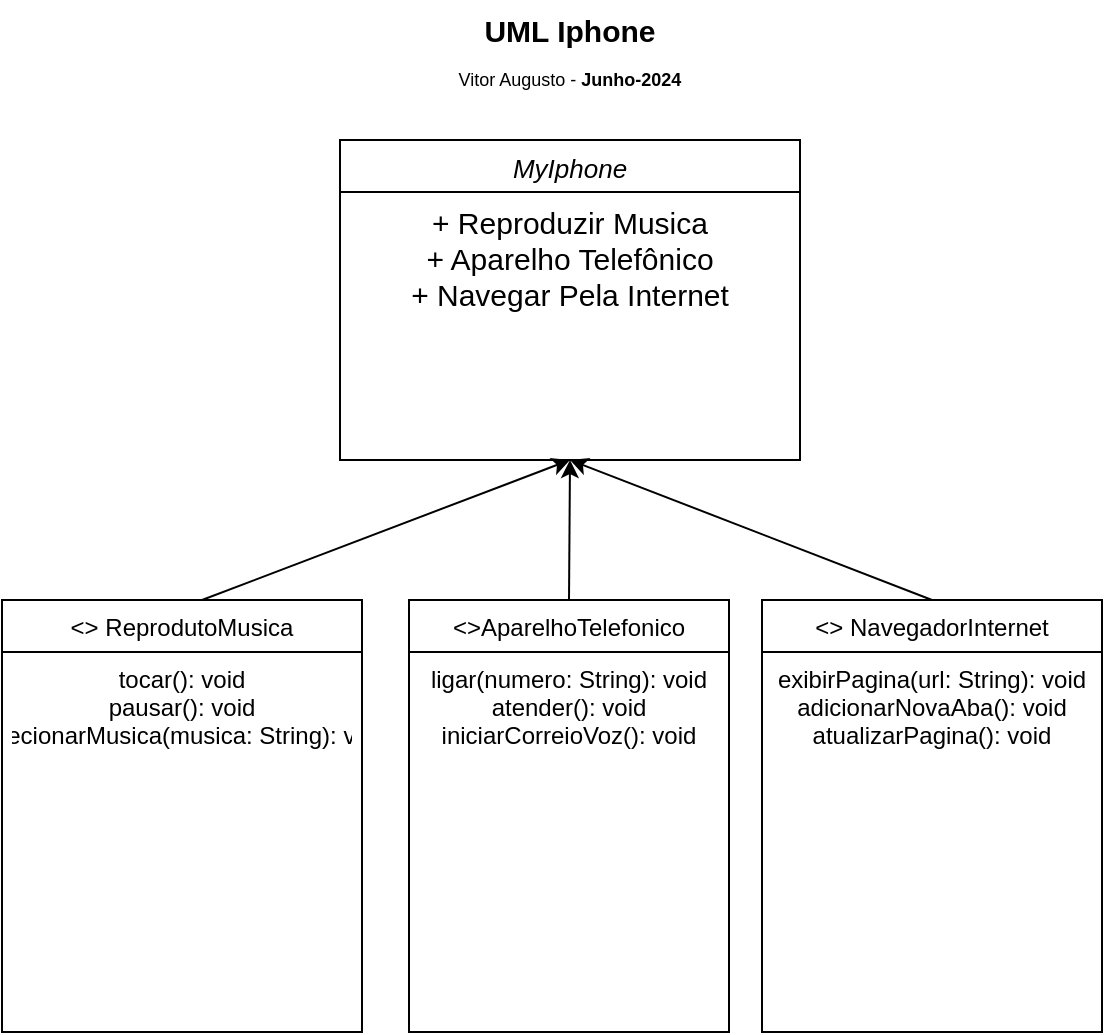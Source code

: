 <mxfile version="24.5.3" type="device">
  <diagram id="C5RBs43oDa-KdzZeNtuy" name="Page-1">
    <mxGraphModel dx="1016" dy="607" grid="1" gridSize="10" guides="1" tooltips="1" connect="1" arrows="1" fold="1" page="1" pageScale="1" pageWidth="827" pageHeight="1169" math="0" shadow="0">
      <root>
        <mxCell id="WIyWlLk6GJQsqaUBKTNV-0" />
        <mxCell id="WIyWlLk6GJQsqaUBKTNV-1" parent="WIyWlLk6GJQsqaUBKTNV-0" />
        <mxCell id="zkfFHV4jXpPFQw0GAbJ--0" value="MyIphone" style="swimlane;fontStyle=2;align=center;verticalAlign=top;childLayout=stackLayout;horizontal=1;startSize=26;horizontalStack=0;resizeParent=1;resizeLast=0;collapsible=1;marginBottom=0;rounded=0;shadow=0;strokeWidth=1;fontSize=13;" parent="WIyWlLk6GJQsqaUBKTNV-1" vertex="1">
          <mxGeometry x="299" y="130" width="230" height="160" as="geometry">
            <mxRectangle x="230" y="140" width="160" height="26" as="alternateBounds" />
          </mxGeometry>
        </mxCell>
        <mxCell id="zkfFHV4jXpPFQw0GAbJ--1" value="+ Reproduzir Musica&#xa;+ Aparelho Telefônico&#xa;+ Navegar Pela Internet" style="text;align=center;verticalAlign=top;spacingLeft=4;spacingRight=4;overflow=hidden;rotatable=0;points=[[0,0.5],[1,0.5]];portConstraint=eastwest;fontSize=15;" parent="zkfFHV4jXpPFQw0GAbJ--0" vertex="1">
          <mxGeometry y="26" width="230" height="114" as="geometry" />
        </mxCell>
        <mxCell id="zkfFHV4jXpPFQw0GAbJ--17" value="&lt;&gt; ReprodutoMusica" style="swimlane;fontStyle=0;align=center;verticalAlign=top;childLayout=stackLayout;horizontal=1;startSize=26;horizontalStack=0;resizeParent=1;resizeLast=0;collapsible=1;marginBottom=0;rounded=0;shadow=0;strokeWidth=1;" parent="WIyWlLk6GJQsqaUBKTNV-1" vertex="1">
          <mxGeometry x="130" y="360" width="180" height="216" as="geometry">
            <mxRectangle x="550" y="140" width="160" height="26" as="alternateBounds" />
          </mxGeometry>
        </mxCell>
        <mxCell id="zkfFHV4jXpPFQw0GAbJ--19" value="tocar(): void&#xa;pausar(): void&#xa;selecionarMusica(musica: String): void" style="text;align=center;verticalAlign=top;spacingLeft=4;spacingRight=4;overflow=hidden;rotatable=0;points=[[0,0.5],[1,0.5]];portConstraint=eastwest;rounded=0;shadow=0;html=0;" parent="zkfFHV4jXpPFQw0GAbJ--17" vertex="1">
          <mxGeometry y="26" width="180" height="124" as="geometry" />
        </mxCell>
        <mxCell id="kVwVIJCpEJq5whCF8Gf6-0" value="&lt;&gt;AparelhoTelefonico" style="swimlane;fontStyle=0;align=center;verticalAlign=top;childLayout=stackLayout;horizontal=1;startSize=26;horizontalStack=0;resizeParent=1;resizeLast=0;collapsible=1;marginBottom=0;rounded=0;shadow=0;strokeWidth=1;" vertex="1" parent="WIyWlLk6GJQsqaUBKTNV-1">
          <mxGeometry x="333.5" y="360" width="160" height="216" as="geometry">
            <mxRectangle x="550" y="140" width="160" height="26" as="alternateBounds" />
          </mxGeometry>
        </mxCell>
        <mxCell id="kVwVIJCpEJq5whCF8Gf6-1" value="ligar(numero: String): void&#xa;atender(): void&#xa;iniciarCorreioVoz(): void" style="text;align=center;verticalAlign=top;spacingLeft=4;spacingRight=4;overflow=hidden;rotatable=0;points=[[0,0.5],[1,0.5]];portConstraint=eastwest;" vertex="1" parent="kVwVIJCpEJq5whCF8Gf6-0">
          <mxGeometry y="26" width="160" height="64" as="geometry" />
        </mxCell>
        <mxCell id="kVwVIJCpEJq5whCF8Gf6-9" value="&lt;&gt; NavegadorInternet" style="swimlane;fontStyle=0;align=center;verticalAlign=top;childLayout=stackLayout;horizontal=1;startSize=26;horizontalStack=0;resizeParent=1;resizeLast=0;collapsible=1;marginBottom=0;rounded=0;shadow=0;strokeWidth=1;" vertex="1" parent="WIyWlLk6GJQsqaUBKTNV-1">
          <mxGeometry x="510" y="360" width="170" height="216" as="geometry">
            <mxRectangle x="550" y="140" width="160" height="26" as="alternateBounds" />
          </mxGeometry>
        </mxCell>
        <mxCell id="kVwVIJCpEJq5whCF8Gf6-10" value="exibirPagina(url: String): void&#xa;adicionarNovaAba(): void&#xa;atualizarPagina(): void" style="text;align=center;verticalAlign=top;spacingLeft=4;spacingRight=4;overflow=hidden;rotatable=0;points=[[0,0.5],[1,0.5]];portConstraint=eastwest;" vertex="1" parent="kVwVIJCpEJq5whCF8Gf6-9">
          <mxGeometry y="26" width="170" height="114" as="geometry" />
        </mxCell>
        <mxCell id="kVwVIJCpEJq5whCF8Gf6-20" value="" style="endArrow=classic;html=1;rounded=0;exitX=0.5;exitY=0;exitDx=0;exitDy=0;" edge="1" parent="WIyWlLk6GJQsqaUBKTNV-1" source="kVwVIJCpEJq5whCF8Gf6-0">
          <mxGeometry width="50" height="50" relative="1" as="geometry">
            <mxPoint x="400" y="380" as="sourcePoint" />
            <mxPoint x="414" y="290" as="targetPoint" />
          </mxGeometry>
        </mxCell>
        <mxCell id="kVwVIJCpEJq5whCF8Gf6-21" value="" style="endArrow=classic;html=1;rounded=0;entryX=0.5;entryY=1;entryDx=0;entryDy=0;" edge="1" parent="WIyWlLk6GJQsqaUBKTNV-1" target="zkfFHV4jXpPFQw0GAbJ--0">
          <mxGeometry width="50" height="50" relative="1" as="geometry">
            <mxPoint x="230" y="360" as="sourcePoint" />
            <mxPoint x="280" y="310" as="targetPoint" />
          </mxGeometry>
        </mxCell>
        <mxCell id="kVwVIJCpEJq5whCF8Gf6-22" value="" style="endArrow=classic;html=1;rounded=0;exitX=0.5;exitY=0;exitDx=0;exitDy=0;entryX=0.5;entryY=1;entryDx=0;entryDy=0;" edge="1" parent="WIyWlLk6GJQsqaUBKTNV-1" source="kVwVIJCpEJq5whCF8Gf6-9" target="zkfFHV4jXpPFQw0GAbJ--0">
          <mxGeometry width="50" height="50" relative="1" as="geometry">
            <mxPoint x="450" y="390" as="sourcePoint" />
            <mxPoint x="420" y="300" as="targetPoint" />
          </mxGeometry>
        </mxCell>
        <mxCell id="kVwVIJCpEJq5whCF8Gf6-23" value="&lt;h1 style=&quot;margin-top: 0px; font-size: 15px;&quot;&gt;&lt;span style=&quot;background-color: initial;&quot;&gt;&lt;font style=&quot;font-size: 15px;&quot;&gt;UML Iphone&lt;/font&gt;&lt;/span&gt;&lt;/h1&gt;&lt;h1 style=&quot;margin-top: 0px; font-size: 9px;&quot;&gt;&lt;font style=&quot;font-size: 9px;&quot;&gt;&lt;span style=&quot;background-color: initial; font-weight: normal;&quot;&gt;&lt;font style=&quot;font-size: 9px;&quot;&gt;Vitor Augusto -&amp;nbsp;&lt;/font&gt;&lt;/span&gt;&lt;/font&gt;Junho-2024&lt;/h1&gt;" style="text;html=1;whiteSpace=wrap;overflow=hidden;rounded=0;align=center;" vertex="1" parent="WIyWlLk6GJQsqaUBKTNV-1">
          <mxGeometry x="309" y="60" width="210" height="50" as="geometry" />
        </mxCell>
      </root>
    </mxGraphModel>
  </diagram>
</mxfile>
